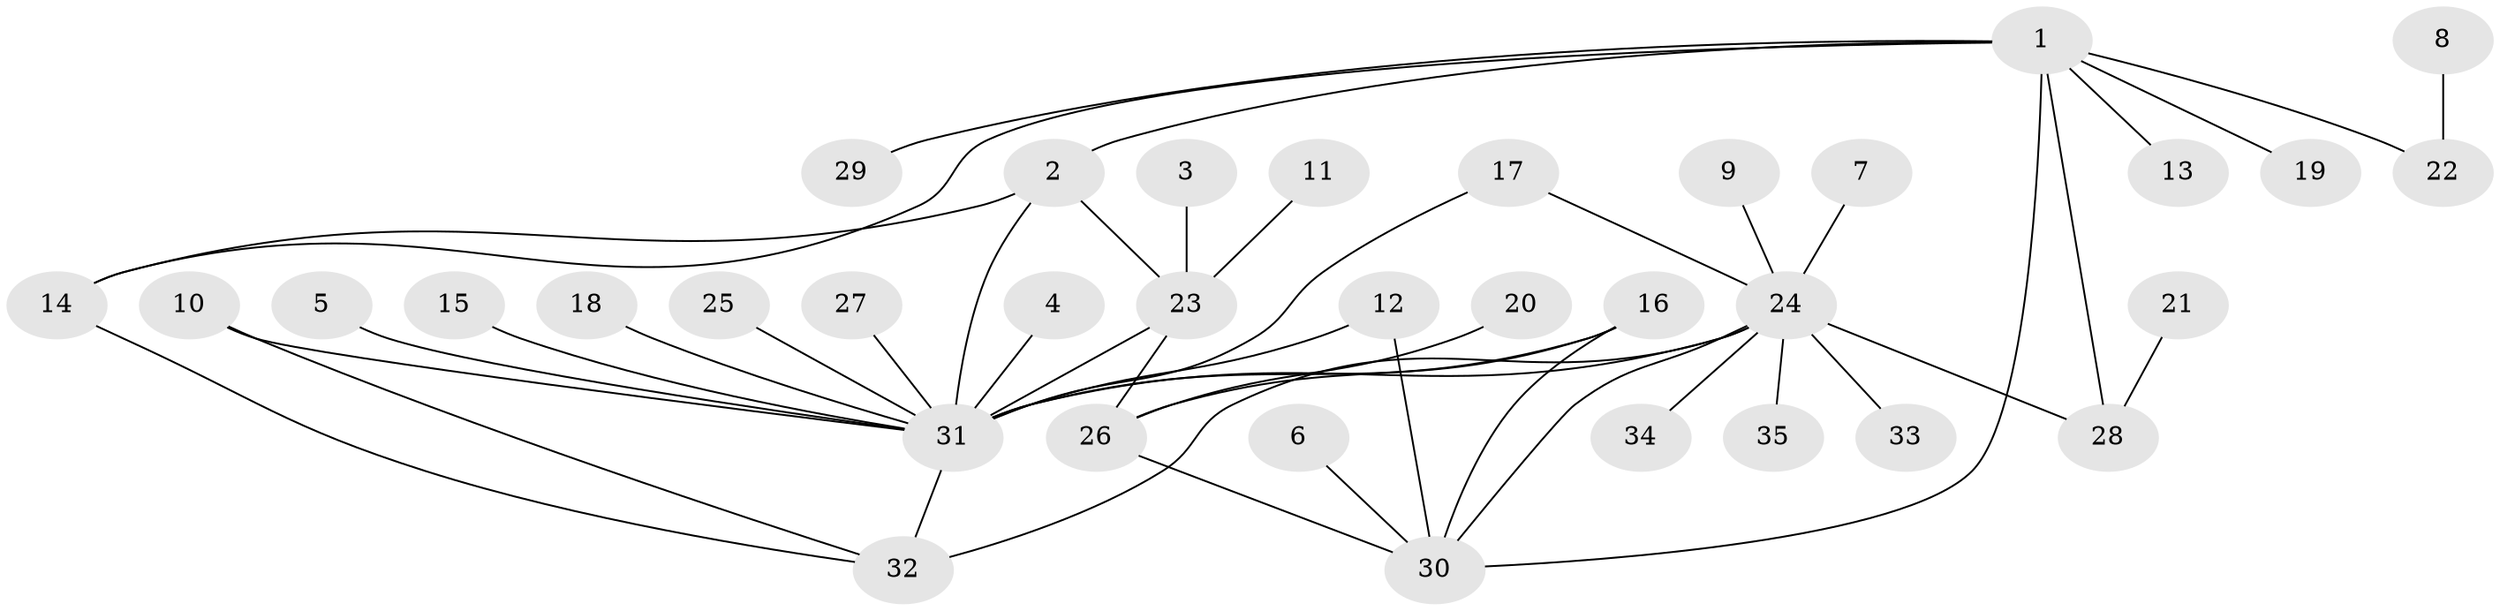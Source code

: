 // original degree distribution, {5: 0.028985507246376812, 9: 0.014492753623188406, 6: 0.057971014492753624, 8: 0.028985507246376812, 4: 0.028985507246376812, 3: 0.10144927536231885, 7: 0.014492753623188406, 11: 0.014492753623188406, 1: 0.5797101449275363, 2: 0.13043478260869565}
// Generated by graph-tools (version 1.1) at 2025/50/03/09/25 03:50:37]
// undirected, 35 vertices, 46 edges
graph export_dot {
graph [start="1"]
  node [color=gray90,style=filled];
  1;
  2;
  3;
  4;
  5;
  6;
  7;
  8;
  9;
  10;
  11;
  12;
  13;
  14;
  15;
  16;
  17;
  18;
  19;
  20;
  21;
  22;
  23;
  24;
  25;
  26;
  27;
  28;
  29;
  30;
  31;
  32;
  33;
  34;
  35;
  1 -- 2 [weight=1.0];
  1 -- 13 [weight=1.0];
  1 -- 14 [weight=1.0];
  1 -- 19 [weight=1.0];
  1 -- 22 [weight=1.0];
  1 -- 28 [weight=1.0];
  1 -- 29 [weight=1.0];
  1 -- 30 [weight=1.0];
  2 -- 14 [weight=1.0];
  2 -- 23 [weight=1.0];
  2 -- 31 [weight=1.0];
  3 -- 23 [weight=1.0];
  4 -- 31 [weight=1.0];
  5 -- 31 [weight=1.0];
  6 -- 30 [weight=1.0];
  7 -- 24 [weight=1.0];
  8 -- 22 [weight=1.0];
  9 -- 24 [weight=1.0];
  10 -- 31 [weight=1.0];
  10 -- 32 [weight=1.0];
  11 -- 23 [weight=1.0];
  12 -- 30 [weight=1.0];
  12 -- 31 [weight=1.0];
  14 -- 32 [weight=1.0];
  15 -- 31 [weight=1.0];
  16 -- 26 [weight=1.0];
  16 -- 30 [weight=1.0];
  16 -- 31 [weight=2.0];
  17 -- 24 [weight=1.0];
  17 -- 31 [weight=1.0];
  18 -- 31 [weight=1.0];
  20 -- 26 [weight=1.0];
  21 -- 28 [weight=1.0];
  23 -- 26 [weight=1.0];
  23 -- 31 [weight=1.0];
  24 -- 28 [weight=2.0];
  24 -- 30 [weight=1.0];
  24 -- 31 [weight=1.0];
  24 -- 32 [weight=1.0];
  24 -- 33 [weight=1.0];
  24 -- 34 [weight=1.0];
  24 -- 35 [weight=1.0];
  25 -- 31 [weight=1.0];
  26 -- 30 [weight=1.0];
  27 -- 31 [weight=1.0];
  31 -- 32 [weight=1.0];
}
